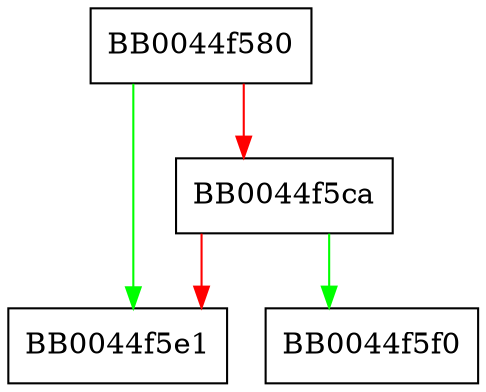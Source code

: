 digraph collect_signatures {
  node [shape="box"];
  graph [splines=ortho];
  BB0044f580 -> BB0044f5e1 [color="green"];
  BB0044f580 -> BB0044f5ca [color="red"];
  BB0044f5ca -> BB0044f5f0 [color="green"];
  BB0044f5ca -> BB0044f5e1 [color="red"];
}